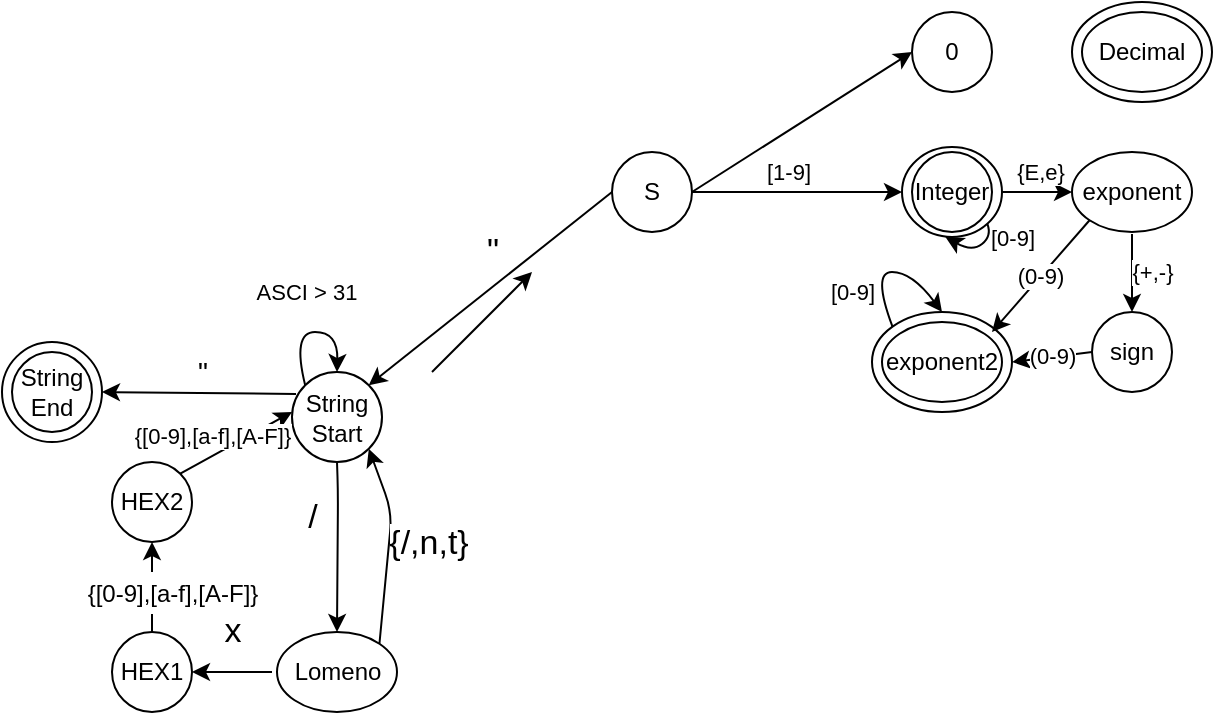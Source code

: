 <mxfile version="13.8.7" type="github">
  <diagram id="SAigg0MyCzU5r8fSP_lx" name="Page-1">
    <mxGraphModel dx="813" dy="441" grid="1" gridSize="10" guides="1" tooltips="1" connect="1" arrows="1" fold="1" page="1" pageScale="1" pageWidth="827" pageHeight="1169" math="0" shadow="0">
      <root>
        <mxCell id="0" />
        <mxCell id="1" parent="0" />
        <mxCell id="Al2MoPoiKQMAoQII0xVr-47" value="Decimal" style="ellipse;whiteSpace=wrap;html=1;" vertex="1" parent="1">
          <mxGeometry x="580" y="325" width="70" height="50" as="geometry" />
        </mxCell>
        <mxCell id="Al2MoPoiKQMAoQII0xVr-41" value="Integer" style="ellipse;whiteSpace=wrap;html=1;" vertex="1" parent="1">
          <mxGeometry x="495" y="397.5" width="50" height="45" as="geometry" />
        </mxCell>
        <mxCell id="Al2MoPoiKQMAoQII0xVr-39" value="exponent2" style="ellipse;whiteSpace=wrap;html=1;direction=south;" vertex="1" parent="1">
          <mxGeometry x="480" y="480" width="70" height="50" as="geometry" />
        </mxCell>
        <mxCell id="Al2MoPoiKQMAoQII0xVr-20" value="" style="ellipse;whiteSpace=wrap;html=1;fontSize=11;" vertex="1" parent="1">
          <mxGeometry x="45" y="495" width="50" height="50" as="geometry" />
        </mxCell>
        <mxCell id="Al2MoPoiKQMAoQII0xVr-1" value="S" style="ellipse;whiteSpace=wrap;html=1;" vertex="1" parent="1">
          <mxGeometry x="350" y="400" width="40" height="40" as="geometry" />
        </mxCell>
        <mxCell id="Al2MoPoiKQMAoQII0xVr-2" value="String&lt;br&gt;Start" style="ellipse;whiteSpace=wrap;html=1;aspect=fixed;" vertex="1" parent="1">
          <mxGeometry x="190" y="510" width="45" height="45" as="geometry" />
        </mxCell>
        <mxCell id="Al2MoPoiKQMAoQII0xVr-3" value="" style="endArrow=classic;html=1;exitX=0;exitY=0.5;exitDx=0;exitDy=0;entryX=1;entryY=0;entryDx=0;entryDy=0;" edge="1" parent="1" source="Al2MoPoiKQMAoQII0xVr-1" target="Al2MoPoiKQMAoQII0xVr-2">
          <mxGeometry width="50" height="50" relative="1" as="geometry">
            <mxPoint x="390" y="420" as="sourcePoint" />
            <mxPoint x="280" y="500" as="targetPoint" />
          </mxGeometry>
        </mxCell>
        <mxCell id="Al2MoPoiKQMAoQII0xVr-6" value="&quot;" style="edgeLabel;html=1;align=center;verticalAlign=middle;resizable=0;points=[];fontSize=17;" vertex="1" connectable="0" parent="Al2MoPoiKQMAoQII0xVr-3">
          <mxGeometry x="-0.346" y="-2" relative="1" as="geometry">
            <mxPoint x="-18.82" as="offset" />
          </mxGeometry>
        </mxCell>
        <mxCell id="Al2MoPoiKQMAoQII0xVr-4" value="HEX2" style="ellipse;whiteSpace=wrap;html=1;" vertex="1" parent="1">
          <mxGeometry x="100" y="555" width="40" height="40" as="geometry" />
        </mxCell>
        <mxCell id="Al2MoPoiKQMAoQII0xVr-5" value="Lomeno" style="ellipse;whiteSpace=wrap;html=1;" vertex="1" parent="1">
          <mxGeometry x="182.5" y="640" width="60" height="40" as="geometry" />
        </mxCell>
        <mxCell id="Al2MoPoiKQMAoQII0xVr-7" value="/" style="endArrow=classic;html=1;fontSize=17;exitX=0.5;exitY=1;exitDx=0;exitDy=0;entryX=0.5;entryY=0;entryDx=0;entryDy=0;" edge="1" parent="1" source="Al2MoPoiKQMAoQII0xVr-2" target="Al2MoPoiKQMAoQII0xVr-5">
          <mxGeometry x="-0.324" y="-13" width="50" height="50" relative="1" as="geometry">
            <mxPoint x="242.5" y="570" as="sourcePoint" />
            <mxPoint x="292.5" y="520" as="targetPoint" />
            <Array as="points">
              <mxPoint x="213" y="570" />
            </Array>
            <mxPoint as="offset" />
          </mxGeometry>
        </mxCell>
        <mxCell id="Al2MoPoiKQMAoQII0xVr-8" value="" style="endArrow=classic;html=1;fontSize=17;entryX=1;entryY=1;entryDx=0;entryDy=0;exitX=1;exitY=0;exitDx=0;exitDy=0;" edge="1" parent="1" source="Al2MoPoiKQMAoQII0xVr-5" target="Al2MoPoiKQMAoQII0xVr-2">
          <mxGeometry width="50" height="50" relative="1" as="geometry">
            <mxPoint x="235" y="610" as="sourcePoint" />
            <mxPoint x="285" y="560" as="targetPoint" />
            <Array as="points">
              <mxPoint x="240" y="580" />
            </Array>
          </mxGeometry>
        </mxCell>
        <mxCell id="Al2MoPoiKQMAoQII0xVr-9" value="{/,n,t}" style="edgeLabel;html=1;align=center;verticalAlign=middle;resizable=0;points=[];fontSize=17;" vertex="1" connectable="0" parent="Al2MoPoiKQMAoQII0xVr-8">
          <mxGeometry x="-0.117" y="5" relative="1" as="geometry">
            <mxPoint x="24.66" y="-6" as="offset" />
          </mxGeometry>
        </mxCell>
        <mxCell id="Al2MoPoiKQMAoQII0xVr-11" value="HEX1" style="ellipse;whiteSpace=wrap;html=1;" vertex="1" parent="1">
          <mxGeometry x="100" y="640" width="40" height="40" as="geometry" />
        </mxCell>
        <mxCell id="Al2MoPoiKQMAoQII0xVr-12" value="" style="endArrow=classic;html=1;fontSize=17;entryX=1;entryY=0.5;entryDx=0;entryDy=0;" edge="1" parent="1" target="Al2MoPoiKQMAoQII0xVr-11">
          <mxGeometry width="50" height="50" relative="1" as="geometry">
            <mxPoint x="180" y="660" as="sourcePoint" />
            <mxPoint x="330" y="470" as="targetPoint" />
          </mxGeometry>
        </mxCell>
        <mxCell id="Al2MoPoiKQMAoQII0xVr-13" value="x" style="edgeLabel;html=1;align=center;verticalAlign=middle;resizable=0;points=[];fontSize=17;" vertex="1" connectable="0" parent="Al2MoPoiKQMAoQII0xVr-12">
          <mxGeometry x="-0.436" y="1" relative="1" as="geometry">
            <mxPoint x="-8.57" y="-21" as="offset" />
          </mxGeometry>
        </mxCell>
        <mxCell id="Al2MoPoiKQMAoQII0xVr-14" value="&lt;font style=&quot;font-size: 12px&quot;&gt;{[0-9],[a-f],[A-F]}&lt;/font&gt;" style="endArrow=classic;html=1;fontSize=17;exitX=0.5;exitY=0;exitDx=0;exitDy=0;entryX=0.5;entryY=1;entryDx=0;entryDy=0;" edge="1" parent="1" source="Al2MoPoiKQMAoQII0xVr-11" target="Al2MoPoiKQMAoQII0xVr-4">
          <mxGeometry x="-0.111" y="-10" width="50" height="50" relative="1" as="geometry">
            <mxPoint x="280" y="560" as="sourcePoint" />
            <mxPoint x="330" y="510" as="targetPoint" />
            <mxPoint as="offset" />
          </mxGeometry>
        </mxCell>
        <mxCell id="Al2MoPoiKQMAoQII0xVr-15" value="" style="endArrow=classic;html=1;fontSize=17;exitX=1;exitY=0;exitDx=0;exitDy=0;" edge="1" parent="1" source="Al2MoPoiKQMAoQII0xVr-4">
          <mxGeometry width="50" height="50" relative="1" as="geometry">
            <mxPoint x="260" y="520" as="sourcePoint" />
            <mxPoint x="190" y="530" as="targetPoint" />
          </mxGeometry>
        </mxCell>
        <mxCell id="Al2MoPoiKQMAoQII0xVr-16" value="{[0-9],[a-f],[A-F]}" style="edgeLabel;html=1;align=center;verticalAlign=middle;resizable=0;points=[];fontSize=11;" vertex="1" connectable="0" parent="Al2MoPoiKQMAoQII0xVr-15">
          <mxGeometry x="0.214" y="1" relative="1" as="geometry">
            <mxPoint x="-17.67" as="offset" />
          </mxGeometry>
        </mxCell>
        <mxCell id="Al2MoPoiKQMAoQII0xVr-17" value="ASCI &amp;gt; 31" style="curved=1;endArrow=classic;html=1;fontSize=11;exitX=0;exitY=0;exitDx=0;exitDy=0;entryX=0.5;entryY=0;entryDx=0;entryDy=0;" edge="1" parent="1" source="Al2MoPoiKQMAoQII0xVr-2" target="Al2MoPoiKQMAoQII0xVr-2">
          <mxGeometry x="-0.222" y="-21" width="50" height="50" relative="1" as="geometry">
            <mxPoint x="260" y="520" as="sourcePoint" />
            <mxPoint x="310" y="470" as="targetPoint" />
            <Array as="points">
              <mxPoint x="190" y="490" />
              <mxPoint x="213" y="490" />
            </Array>
            <mxPoint x="7" y="-41" as="offset" />
          </mxGeometry>
        </mxCell>
        <mxCell id="Al2MoPoiKQMAoQII0xVr-18" value="String&lt;br&gt;End" style="ellipse;whiteSpace=wrap;html=1;" vertex="1" parent="1">
          <mxGeometry x="50" y="500" width="40" height="40" as="geometry" />
        </mxCell>
        <mxCell id="Al2MoPoiKQMAoQII0xVr-19" value="&lt;font style=&quot;font-size: 14px&quot;&gt;&quot;&lt;/font&gt;" style="endArrow=classic;html=1;fontSize=11;entryX=1;entryY=0.5;entryDx=0;entryDy=0;" edge="1" parent="1" target="Al2MoPoiKQMAoQII0xVr-20">
          <mxGeometry x="-0.024" y="-11" width="50" height="50" relative="1" as="geometry">
            <mxPoint x="192" y="521" as="sourcePoint" />
            <mxPoint x="100" y="520" as="targetPoint" />
            <mxPoint as="offset" />
          </mxGeometry>
        </mxCell>
        <mxCell id="Al2MoPoiKQMAoQII0xVr-29" value="{E,e}" style="edgeStyle=orthogonalEdgeStyle;rounded=0;orthogonalLoop=1;jettySize=auto;html=1;fontSize=11;exitX=1;exitY=0.5;exitDx=0;exitDy=0;entryX=0;entryY=0.5;entryDx=0;entryDy=0;" edge="1" parent="1" source="Al2MoPoiKQMAoQII0xVr-41" target="Al2MoPoiKQMAoQII0xVr-27">
          <mxGeometry x="0.081" y="10" relative="1" as="geometry">
            <mxPoint x="550" y="420" as="sourcePoint" />
            <mxPoint x="577" y="420" as="targetPoint" />
            <Array as="points" />
            <mxPoint as="offset" />
          </mxGeometry>
        </mxCell>
        <mxCell id="Al2MoPoiKQMAoQII0xVr-22" value="Integer" style="ellipse;whiteSpace=wrap;html=1;" vertex="1" parent="1">
          <mxGeometry x="500" y="400" width="40" height="40" as="geometry" />
        </mxCell>
        <mxCell id="Al2MoPoiKQMAoQII0xVr-24" value="[1-9]" style="endArrow=classic;html=1;fontSize=11;exitX=1;exitY=0.5;exitDx=0;exitDy=0;entryX=0;entryY=0.5;entryDx=0;entryDy=0;" edge="1" parent="1" source="Al2MoPoiKQMAoQII0xVr-1" target="Al2MoPoiKQMAoQII0xVr-41">
          <mxGeometry x="-0.091" y="10" width="50" height="50" relative="1" as="geometry">
            <mxPoint x="280" y="530" as="sourcePoint" />
            <mxPoint x="490" y="420" as="targetPoint" />
            <mxPoint as="offset" />
          </mxGeometry>
        </mxCell>
        <mxCell id="Al2MoPoiKQMAoQII0xVr-25" value="[0-9]" style="curved=1;endArrow=classic;html=1;fontSize=11;entryX=0.418;entryY=1.061;entryDx=0;entryDy=0;entryPerimeter=0;exitX=1;exitY=1;exitDx=0;exitDy=0;" edge="1" parent="1" source="Al2MoPoiKQMAoQII0xVr-41" target="Al2MoPoiKQMAoQII0xVr-22">
          <mxGeometry x="-0.624" y="10" width="50" height="50" relative="1" as="geometry">
            <mxPoint x="260" y="510" as="sourcePoint" />
            <mxPoint x="310" y="460" as="targetPoint" />
            <Array as="points">
              <mxPoint x="540" y="442" />
              <mxPoint x="530" y="450" />
            </Array>
            <mxPoint x="4" y="-7" as="offset" />
          </mxGeometry>
        </mxCell>
        <mxCell id="Al2MoPoiKQMAoQII0xVr-27" value="exponent" style="ellipse;whiteSpace=wrap;html=1;" vertex="1" parent="1">
          <mxGeometry x="580" y="400" width="60" height="40" as="geometry" />
        </mxCell>
        <mxCell id="Al2MoPoiKQMAoQII0xVr-32" value="sign" style="ellipse;whiteSpace=wrap;html=1;direction=south;" vertex="1" parent="1">
          <mxGeometry x="590" y="480" width="40" height="40" as="geometry" />
        </mxCell>
        <mxCell id="Al2MoPoiKQMAoQII0xVr-33" value="{+,-}" style="endArrow=classic;html=1;fontSize=11;entryX=0;entryY=0.5;entryDx=0;entryDy=0;" edge="1" parent="1" target="Al2MoPoiKQMAoQII0xVr-32">
          <mxGeometry x="-0.026" y="10" width="50" height="50" relative="1" as="geometry">
            <mxPoint x="610" y="441" as="sourcePoint" />
            <mxPoint x="280" y="460" as="targetPoint" />
            <mxPoint as="offset" />
          </mxGeometry>
        </mxCell>
        <mxCell id="Al2MoPoiKQMAoQII0xVr-35" value="exponent2" style="ellipse;whiteSpace=wrap;html=1;direction=south;" vertex="1" parent="1">
          <mxGeometry x="485" y="485" width="60" height="40" as="geometry" />
        </mxCell>
        <mxCell id="Al2MoPoiKQMAoQII0xVr-36" value="(0-9)" style="endArrow=classic;html=1;fontSize=11;exitX=0.5;exitY=1;exitDx=0;exitDy=0;entryX=0.5;entryY=0;entryDx=0;entryDy=0;" edge="1" parent="1" source="Al2MoPoiKQMAoQII0xVr-32" target="Al2MoPoiKQMAoQII0xVr-39">
          <mxGeometry width="50" height="50" relative="1" as="geometry">
            <mxPoint x="260" y="510" as="sourcePoint" />
            <mxPoint x="310" y="460" as="targetPoint" />
          </mxGeometry>
        </mxCell>
        <mxCell id="Al2MoPoiKQMAoQII0xVr-37" value="(0-9)" style="endArrow=classic;html=1;fontSize=11;exitX=0;exitY=1;exitDx=0;exitDy=0;" edge="1" parent="1" source="Al2MoPoiKQMAoQII0xVr-27">
          <mxGeometry width="50" height="50" relative="1" as="geometry">
            <mxPoint x="260" y="510" as="sourcePoint" />
            <mxPoint x="540" y="490" as="targetPoint" />
          </mxGeometry>
        </mxCell>
        <mxCell id="Al2MoPoiKQMAoQII0xVr-38" value="" style="endArrow=classic;html=1;fontSize=11;" edge="1" parent="1">
          <mxGeometry width="50" height="50" relative="1" as="geometry">
            <mxPoint x="260" y="510" as="sourcePoint" />
            <mxPoint x="310" y="460" as="targetPoint" />
          </mxGeometry>
        </mxCell>
        <mxCell id="Al2MoPoiKQMAoQII0xVr-42" value="[0-9]" style="curved=1;endArrow=classic;html=1;fontSize=11;entryX=0;entryY=0.5;entryDx=0;entryDy=0;exitX=0;exitY=1;exitDx=0;exitDy=0;" edge="1" parent="1" source="Al2MoPoiKQMAoQII0xVr-39" target="Al2MoPoiKQMAoQII0xVr-39">
          <mxGeometry x="-0.371" y="13" width="50" height="50" relative="1" as="geometry">
            <mxPoint x="547.646" y="445.938" as="sourcePoint" />
            <mxPoint x="526.72" y="452.44" as="targetPoint" />
            <Array as="points">
              <mxPoint x="480" y="460" />
              <mxPoint x="500" y="460" />
            </Array>
            <mxPoint as="offset" />
          </mxGeometry>
        </mxCell>
        <mxCell id="Al2MoPoiKQMAoQII0xVr-43" value="0" style="ellipse;whiteSpace=wrap;html=1;" vertex="1" parent="1">
          <mxGeometry x="500" y="330" width="40" height="40" as="geometry" />
        </mxCell>
        <mxCell id="Al2MoPoiKQMAoQII0xVr-44" value="" style="endArrow=classic;html=1;fontSize=11;entryX=0;entryY=0.5;entryDx=0;entryDy=0;exitX=1;exitY=0.5;exitDx=0;exitDy=0;" edge="1" parent="1" source="Al2MoPoiKQMAoQII0xVr-1" target="Al2MoPoiKQMAoQII0xVr-43">
          <mxGeometry width="50" height="50" relative="1" as="geometry">
            <mxPoint x="330" y="500" as="sourcePoint" />
            <mxPoint x="380" y="450" as="targetPoint" />
          </mxGeometry>
        </mxCell>
        <mxCell id="Al2MoPoiKQMAoQII0xVr-46" value="Decimal" style="ellipse;whiteSpace=wrap;html=1;" vertex="1" parent="1">
          <mxGeometry x="585" y="330" width="60" height="40" as="geometry" />
        </mxCell>
      </root>
    </mxGraphModel>
  </diagram>
</mxfile>

